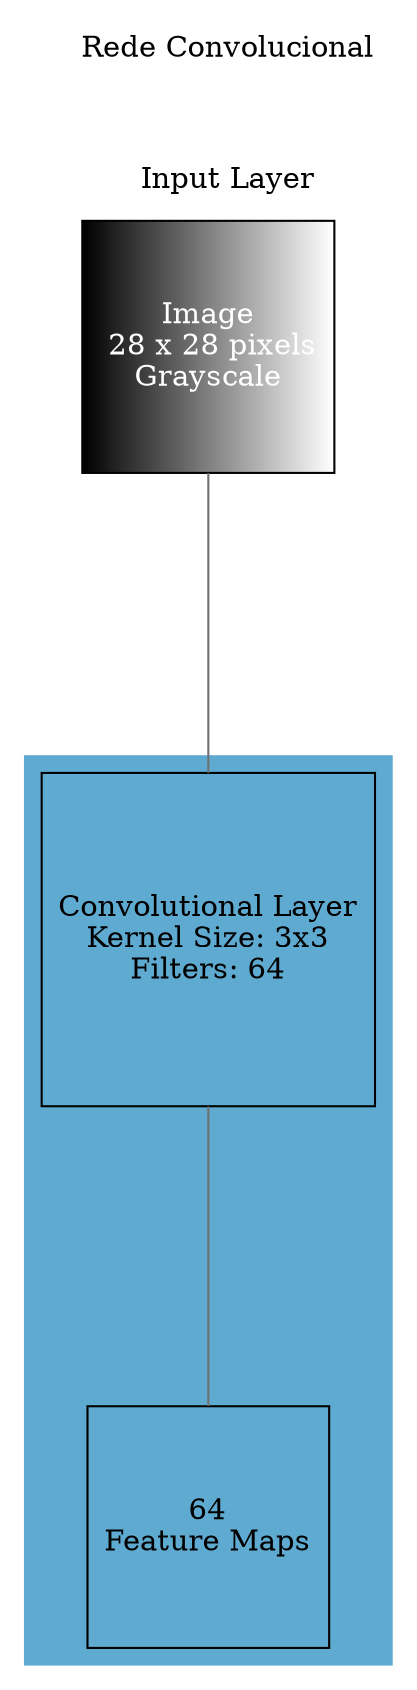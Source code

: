 digraph g {
	graph [nodesep=1 ranksep=2 splines=false]
	edge [arrowhead=none color="#707070"]
	subgraph cluster_input {
		node [fillcolor="black:white" fontcolor=white shape=square style=filled]
		color=white label="Rede Convolucional



Input Layer"
		1 [label="Image
 28 x 28 pixels
Grayscale" fontcolor=white]
	}
	conv_2 -> 2
	1 -> conv_2
	subgraph cluster_1 {
		color="#5faad0" style=filled
		conv_2 [label="Convolutional Layer
Kernel Size: 3x3
Filters: 64" shape=square]
		2 [label="64
Feature Maps" shape=square]
	}
	subgraph cluster_output {
		node [color="#2ecc71" fontcolor="#2ecc71" shape=circle style=filled]
		color=white
		rank=same
		labeljust=1
		label="Output Layer" labelloc=bottom
	}
	arrowShape=none
}
